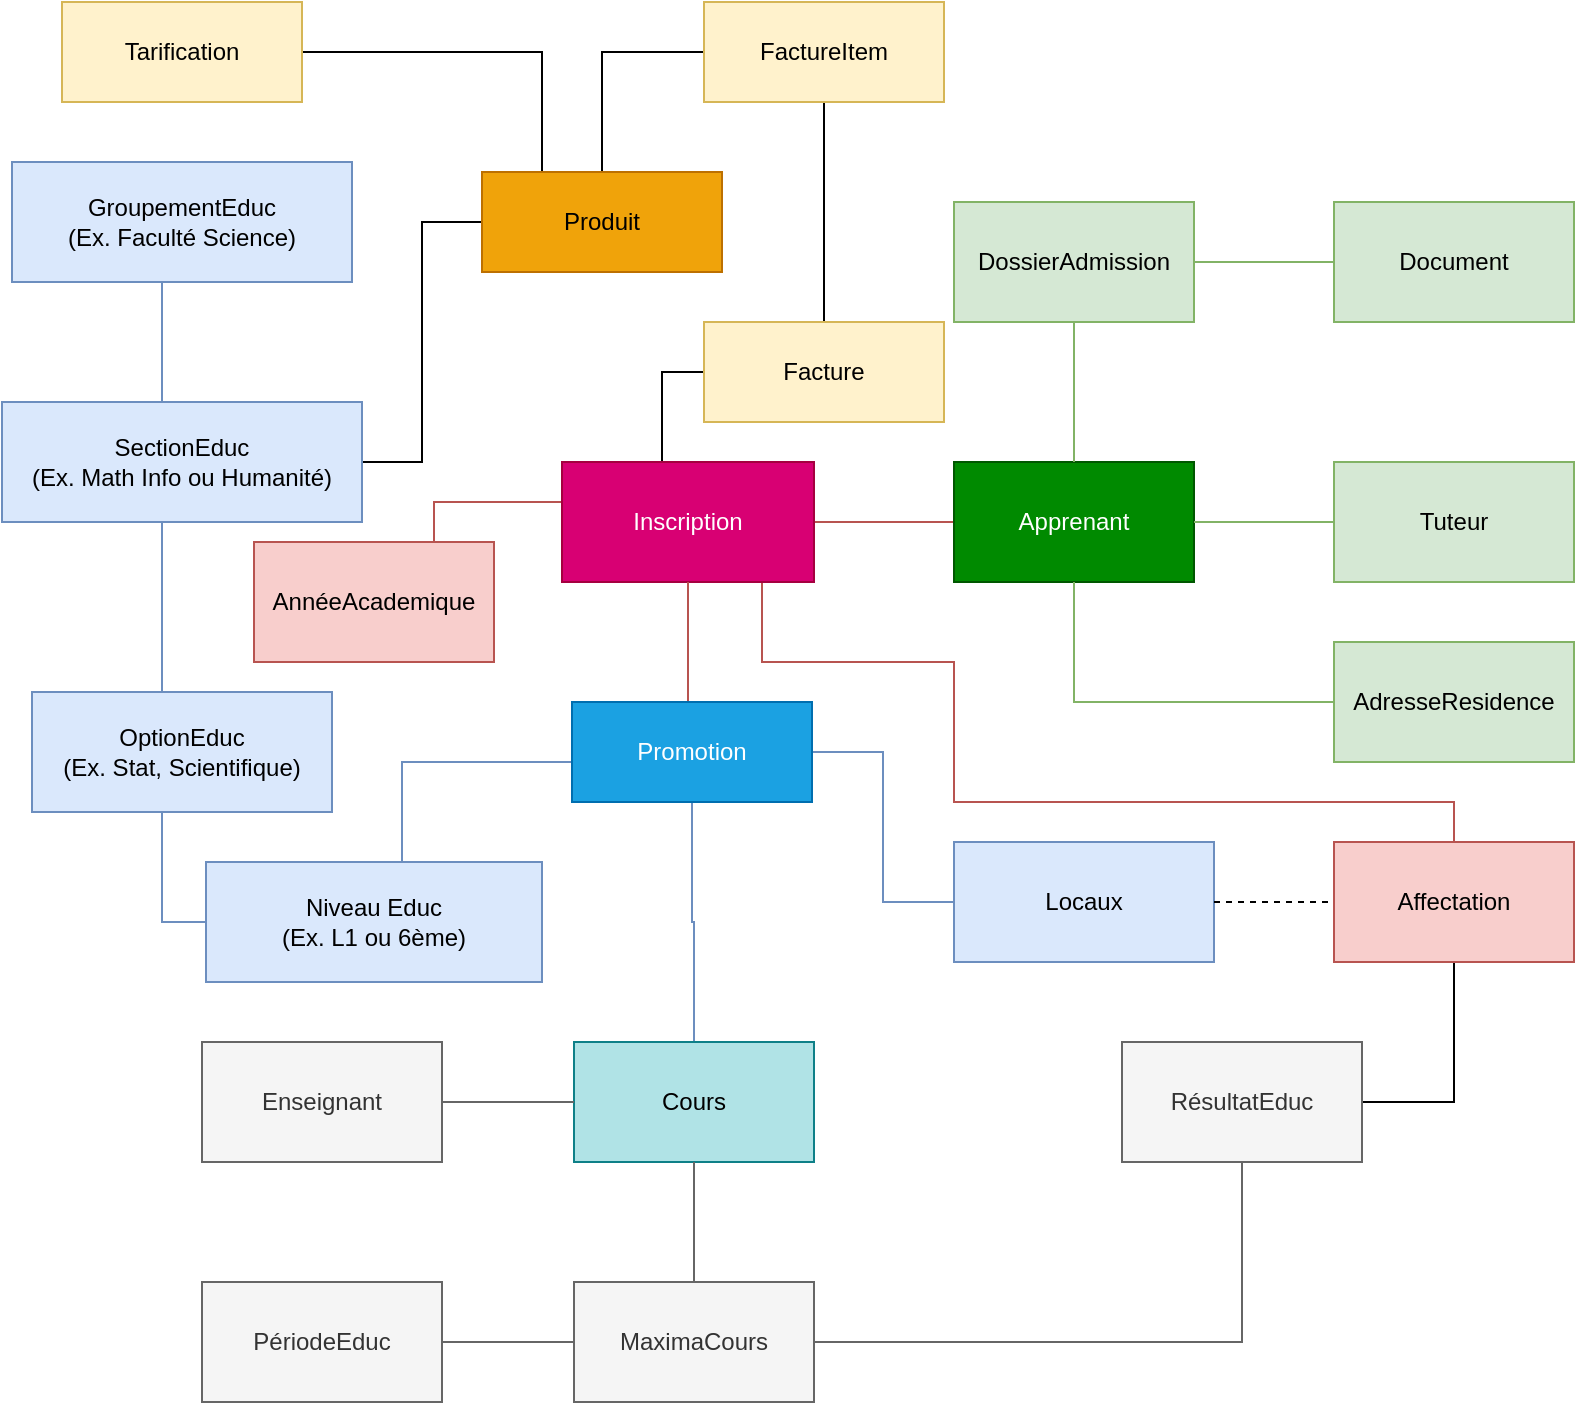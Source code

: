 <mxfile version="24.7.17">
  <diagram name="Page-1" id="k0gQ6U1Mti_EWIR2vih0">
    <mxGraphModel dx="880" dy="460" grid="1" gridSize="10" guides="1" tooltips="1" connect="1" arrows="1" fold="1" page="1" pageScale="1" pageWidth="1169" pageHeight="827" math="0" shadow="0">
      <root>
        <mxCell id="0" />
        <mxCell id="1" parent="0" />
        <mxCell id="Q1lJXksLUn2X054iSv8N-18" style="edgeStyle=orthogonalEdgeStyle;rounded=0;orthogonalLoop=1;jettySize=auto;html=1;endArrow=none;endFill=0;fillColor=#f8cecc;strokeColor=#b85450;" edge="1" parent="1" source="Q1lJXksLUn2X054iSv8N-5" target="Q1lJXksLUn2X054iSv8N-17">
          <mxGeometry relative="1" as="geometry" />
        </mxCell>
        <mxCell id="Q1lJXksLUn2X054iSv8N-5" value="Apprenant" style="rounded=0;whiteSpace=wrap;html=1;fillColor=#008a00;strokeColor=#005700;fontColor=#ffffff;" vertex="1" parent="1">
          <mxGeometry x="636" y="290" width="120" height="60" as="geometry" />
        </mxCell>
        <mxCell id="Q1lJXksLUn2X054iSv8N-11" style="edgeStyle=orthogonalEdgeStyle;rounded=0;orthogonalLoop=1;jettySize=auto;html=1;entryX=0.5;entryY=0;entryDx=0;entryDy=0;endArrow=none;endFill=0;fillColor=#d5e8d4;strokeColor=#82b366;" edge="1" parent="1" source="Q1lJXksLUn2X054iSv8N-7" target="Q1lJXksLUn2X054iSv8N-5">
          <mxGeometry relative="1" as="geometry" />
        </mxCell>
        <mxCell id="Q1lJXksLUn2X054iSv8N-7" value="DossierAdmission" style="rounded=0;whiteSpace=wrap;html=1;fillColor=#d5e8d4;strokeColor=#82b366;" vertex="1" parent="1">
          <mxGeometry x="636" y="160" width="120" height="60" as="geometry" />
        </mxCell>
        <mxCell id="Q1lJXksLUn2X054iSv8N-10" style="edgeStyle=orthogonalEdgeStyle;rounded=0;orthogonalLoop=1;jettySize=auto;html=1;entryX=1;entryY=0.5;entryDx=0;entryDy=0;endArrow=none;endFill=0;fillColor=#d5e8d4;strokeColor=#82b366;" edge="1" parent="1" source="Q1lJXksLUn2X054iSv8N-8" target="Q1lJXksLUn2X054iSv8N-7">
          <mxGeometry relative="1" as="geometry" />
        </mxCell>
        <mxCell id="Q1lJXksLUn2X054iSv8N-8" value="Document" style="rounded=0;whiteSpace=wrap;html=1;fillColor=#d5e8d4;strokeColor=#82b366;" vertex="1" parent="1">
          <mxGeometry x="826" y="160" width="120" height="60" as="geometry" />
        </mxCell>
        <mxCell id="Q1lJXksLUn2X054iSv8N-13" style="edgeStyle=orthogonalEdgeStyle;rounded=0;orthogonalLoop=1;jettySize=auto;html=1;entryX=1;entryY=0.5;entryDx=0;entryDy=0;endArrow=none;endFill=0;fillColor=#d5e8d4;strokeColor=#82b366;" edge="1" parent="1" source="Q1lJXksLUn2X054iSv8N-12" target="Q1lJXksLUn2X054iSv8N-5">
          <mxGeometry relative="1" as="geometry" />
        </mxCell>
        <mxCell id="Q1lJXksLUn2X054iSv8N-12" value="Tuteur" style="rounded=0;whiteSpace=wrap;html=1;fillColor=#d5e8d4;strokeColor=#82b366;" vertex="1" parent="1">
          <mxGeometry x="826" y="290" width="120" height="60" as="geometry" />
        </mxCell>
        <mxCell id="Q1lJXksLUn2X054iSv8N-16" style="edgeStyle=orthogonalEdgeStyle;rounded=0;orthogonalLoop=1;jettySize=auto;html=1;entryX=0.5;entryY=1;entryDx=0;entryDy=0;endArrow=none;endFill=0;fillColor=#d5e8d4;strokeColor=#82b366;" edge="1" parent="1" source="Q1lJXksLUn2X054iSv8N-15" target="Q1lJXksLUn2X054iSv8N-5">
          <mxGeometry relative="1" as="geometry" />
        </mxCell>
        <mxCell id="Q1lJXksLUn2X054iSv8N-15" value="AdresseResidence" style="rounded=0;whiteSpace=wrap;html=1;fillColor=#d5e8d4;strokeColor=#82b366;" vertex="1" parent="1">
          <mxGeometry x="826" y="380" width="120" height="60" as="geometry" />
        </mxCell>
        <mxCell id="Q1lJXksLUn2X054iSv8N-40" style="edgeStyle=orthogonalEdgeStyle;rounded=0;orthogonalLoop=1;jettySize=auto;html=1;entryX=0.5;entryY=0;entryDx=0;entryDy=0;endArrow=none;endFill=0;fillColor=#f8cecc;strokeColor=#b85450;" edge="1" parent="1" source="Q1lJXksLUn2X054iSv8N-17" target="Q1lJXksLUn2X054iSv8N-38">
          <mxGeometry relative="1" as="geometry">
            <Array as="points">
              <mxPoint x="540" y="390" />
              <mxPoint x="636" y="390" />
              <mxPoint x="636" y="460" />
              <mxPoint x="886" y="460" />
            </Array>
          </mxGeometry>
        </mxCell>
        <mxCell id="Q1lJXksLUn2X054iSv8N-63" style="edgeStyle=orthogonalEdgeStyle;rounded=0;orthogonalLoop=1;jettySize=auto;html=1;entryX=0.75;entryY=0;entryDx=0;entryDy=0;fillColor=#f8cecc;strokeColor=#b85450;endArrow=none;endFill=0;" edge="1" parent="1" source="Q1lJXksLUn2X054iSv8N-17" target="Q1lJXksLUn2X054iSv8N-21">
          <mxGeometry relative="1" as="geometry">
            <Array as="points">
              <mxPoint x="376" y="310" />
            </Array>
          </mxGeometry>
        </mxCell>
        <mxCell id="Q1lJXksLUn2X054iSv8N-77" style="edgeStyle=orthogonalEdgeStyle;rounded=0;orthogonalLoop=1;jettySize=auto;html=1;entryX=0;entryY=0.5;entryDx=0;entryDy=0;endArrow=none;endFill=0;" edge="1" parent="1" source="Q1lJXksLUn2X054iSv8N-17" target="Q1lJXksLUn2X054iSv8N-72">
          <mxGeometry relative="1" as="geometry">
            <Array as="points">
              <mxPoint x="490" y="245" />
            </Array>
          </mxGeometry>
        </mxCell>
        <mxCell id="Q1lJXksLUn2X054iSv8N-17" value="Inscription" style="rounded=0;whiteSpace=wrap;html=1;fillColor=#d80073;strokeColor=#A50040;fontColor=#ffffff;" vertex="1" parent="1">
          <mxGeometry x="440" y="290" width="126" height="60" as="geometry" />
        </mxCell>
        <mxCell id="Q1lJXksLUn2X054iSv8N-20" style="edgeStyle=orthogonalEdgeStyle;rounded=0;orthogonalLoop=1;jettySize=auto;html=1;entryX=0.5;entryY=1;entryDx=0;entryDy=0;endArrow=none;endFill=0;fillColor=#f8cecc;strokeColor=#b85450;" edge="1" parent="1" target="Q1lJXksLUn2X054iSv8N-17">
          <mxGeometry relative="1" as="geometry">
            <mxPoint x="506" y="410" as="sourcePoint" />
            <Array as="points">
              <mxPoint x="503" y="410" />
            </Array>
          </mxGeometry>
        </mxCell>
        <mxCell id="Q1lJXksLUn2X054iSv8N-44" style="edgeStyle=orthogonalEdgeStyle;rounded=0;orthogonalLoop=1;jettySize=auto;html=1;entryX=0.5;entryY=0;entryDx=0;entryDy=0;endArrow=none;endFill=0;fillColor=#dae8fc;strokeColor=#6c8ebf;" edge="1" parent="1" source="Q1lJXksLUn2X054iSv8N-19" target="Q1lJXksLUn2X054iSv8N-43">
          <mxGeometry relative="1" as="geometry" />
        </mxCell>
        <mxCell id="Q1lJXksLUn2X054iSv8N-60" style="edgeStyle=orthogonalEdgeStyle;rounded=0;orthogonalLoop=1;jettySize=auto;html=1;entryX=0.702;entryY=0.01;entryDx=0;entryDy=0;endArrow=none;endFill=0;fillColor=#dae8fc;strokeColor=#6c8ebf;entryPerimeter=0;" edge="1" parent="1" source="Q1lJXksLUn2X054iSv8N-19" target="Q1lJXksLUn2X054iSv8N-28">
          <mxGeometry relative="1" as="geometry">
            <Array as="points">
              <mxPoint x="360" y="440" />
              <mxPoint x="360" y="491" />
            </Array>
          </mxGeometry>
        </mxCell>
        <mxCell id="Q1lJXksLUn2X054iSv8N-61" style="edgeStyle=orthogonalEdgeStyle;rounded=0;orthogonalLoop=1;jettySize=auto;html=1;entryX=0;entryY=0.5;entryDx=0;entryDy=0;endArrow=none;endFill=0;fillColor=#dae8fc;strokeColor=#6c8ebf;" edge="1" parent="1" source="Q1lJXksLUn2X054iSv8N-19" target="Q1lJXksLUn2X054iSv8N-35">
          <mxGeometry relative="1" as="geometry" />
        </mxCell>
        <mxCell id="Q1lJXksLUn2X054iSv8N-19" value="Promotion" style="rounded=0;whiteSpace=wrap;html=1;fillColor=#1ba1e2;strokeColor=#006EAF;fontColor=#ffffff;" vertex="1" parent="1">
          <mxGeometry x="445" y="410" width="120" height="50" as="geometry" />
        </mxCell>
        <mxCell id="Q1lJXksLUn2X054iSv8N-21" value="AnnéeAcademique" style="rounded=0;whiteSpace=wrap;html=1;fillColor=#f8cecc;strokeColor=#b85450;" vertex="1" parent="1">
          <mxGeometry x="286" y="330" width="120" height="60" as="geometry" />
        </mxCell>
        <mxCell id="Q1lJXksLUn2X054iSv8N-29" style="edgeStyle=orthogonalEdgeStyle;rounded=0;orthogonalLoop=1;jettySize=auto;html=1;entryX=0;entryY=0.5;entryDx=0;entryDy=0;endArrow=none;endFill=0;fillColor=#dae8fc;strokeColor=#6c8ebf;" edge="1" parent="1" target="Q1lJXksLUn2X054iSv8N-28">
          <mxGeometry relative="1" as="geometry">
            <mxPoint x="240" y="465" as="sourcePoint" />
            <mxPoint x="380" y="590" as="targetPoint" />
            <Array as="points">
              <mxPoint x="240" y="520" />
            </Array>
          </mxGeometry>
        </mxCell>
        <mxCell id="Q1lJXksLUn2X054iSv8N-23" value="OptionEduc&lt;div&gt;(Ex. Stat, Scientifique)&lt;/div&gt;" style="rounded=0;whiteSpace=wrap;html=1;fillColor=#dae8fc;strokeColor=#6c8ebf;" vertex="1" parent="1">
          <mxGeometry x="175" y="405" width="150" height="60" as="geometry" />
        </mxCell>
        <mxCell id="Q1lJXksLUn2X054iSv8N-27" style="edgeStyle=orthogonalEdgeStyle;rounded=0;orthogonalLoop=1;jettySize=auto;html=1;entryX=0.5;entryY=0;entryDx=0;entryDy=0;endArrow=none;endFill=0;fillColor=#dae8fc;strokeColor=#6c8ebf;" edge="1" parent="1" source="Q1lJXksLUn2X054iSv8N-26" target="Q1lJXksLUn2X054iSv8N-23">
          <mxGeometry relative="1" as="geometry">
            <Array as="points">
              <mxPoint x="240" y="405" />
            </Array>
          </mxGeometry>
        </mxCell>
        <mxCell id="Q1lJXksLUn2X054iSv8N-68" style="edgeStyle=orthogonalEdgeStyle;rounded=0;orthogonalLoop=1;jettySize=auto;html=1;entryX=0;entryY=0.5;entryDx=0;entryDy=0;endArrow=none;endFill=0;" edge="1" parent="1" source="Q1lJXksLUn2X054iSv8N-26" target="Q1lJXksLUn2X054iSv8N-66">
          <mxGeometry relative="1" as="geometry" />
        </mxCell>
        <mxCell id="Q1lJXksLUn2X054iSv8N-26" value="SectionEduc&lt;div&gt;(Ex. Math Info ou Humanité)&lt;/div&gt;" style="rounded=0;whiteSpace=wrap;html=1;fillColor=#dae8fc;strokeColor=#6c8ebf;" vertex="1" parent="1">
          <mxGeometry x="160" y="260" width="180" height="60" as="geometry" />
        </mxCell>
        <mxCell id="Q1lJXksLUn2X054iSv8N-28" value="Niveau Educ&lt;div&gt;(Ex. L1 ou 6ème)&lt;/div&gt;" style="rounded=0;whiteSpace=wrap;html=1;fillColor=#dae8fc;strokeColor=#6c8ebf;" vertex="1" parent="1">
          <mxGeometry x="262" y="490" width="168" height="60" as="geometry" />
        </mxCell>
        <mxCell id="Q1lJXksLUn2X054iSv8N-33" style="edgeStyle=orthogonalEdgeStyle;rounded=0;orthogonalLoop=1;jettySize=auto;html=1;entryX=0.5;entryY=0;entryDx=0;entryDy=0;endArrow=none;endFill=0;fillColor=#dae8fc;strokeColor=#6c8ebf;" edge="1" parent="1" source="Q1lJXksLUn2X054iSv8N-32" target="Q1lJXksLUn2X054iSv8N-26">
          <mxGeometry relative="1" as="geometry">
            <Array as="points">
              <mxPoint x="240" y="260" />
            </Array>
          </mxGeometry>
        </mxCell>
        <mxCell id="Q1lJXksLUn2X054iSv8N-32" value="GroupementEduc&lt;div&gt;(Ex. Faculté Science)&lt;/div&gt;" style="rounded=0;whiteSpace=wrap;html=1;fillColor=#dae8fc;strokeColor=#6c8ebf;" vertex="1" parent="1">
          <mxGeometry x="165" y="140" width="170" height="60" as="geometry" />
        </mxCell>
        <mxCell id="Q1lJXksLUn2X054iSv8N-35" value="Locaux" style="rounded=0;whiteSpace=wrap;html=1;fillColor=#dae8fc;strokeColor=#6c8ebf;" vertex="1" parent="1">
          <mxGeometry x="636" y="480" width="130" height="60" as="geometry" />
        </mxCell>
        <mxCell id="Q1lJXksLUn2X054iSv8N-51" style="edgeStyle=orthogonalEdgeStyle;rounded=0;orthogonalLoop=1;jettySize=auto;html=1;entryX=1;entryY=0.5;entryDx=0;entryDy=0;endArrow=none;endFill=0;" edge="1" parent="1" source="Q1lJXksLUn2X054iSv8N-38" target="Q1lJXksLUn2X054iSv8N-50">
          <mxGeometry relative="1" as="geometry" />
        </mxCell>
        <mxCell id="Q1lJXksLUn2X054iSv8N-38" value="Affectation" style="rounded=0;whiteSpace=wrap;html=1;fillColor=#f8cecc;strokeColor=#b85450;" vertex="1" parent="1">
          <mxGeometry x="826" y="480" width="120" height="60" as="geometry" />
        </mxCell>
        <mxCell id="Q1lJXksLUn2X054iSv8N-43" value="Cours" style="rounded=0;whiteSpace=wrap;html=1;fillColor=#b0e3e6;strokeColor=#0e8088;" vertex="1" parent="1">
          <mxGeometry x="446" y="580" width="120" height="60" as="geometry" />
        </mxCell>
        <mxCell id="Q1lJXksLUn2X054iSv8N-48" style="edgeStyle=orthogonalEdgeStyle;rounded=0;orthogonalLoop=1;jettySize=auto;html=1;entryX=0;entryY=0.5;entryDx=0;entryDy=0;endArrow=none;endFill=0;fillColor=#f5f5f5;strokeColor=#666666;" edge="1" parent="1" source="Q1lJXksLUn2X054iSv8N-47" target="Q1lJXksLUn2X054iSv8N-43">
          <mxGeometry relative="1" as="geometry" />
        </mxCell>
        <mxCell id="Q1lJXksLUn2X054iSv8N-47" value="Enseignant" style="rounded=0;whiteSpace=wrap;html=1;fillColor=#f5f5f5;fontColor=#333333;strokeColor=#666666;" vertex="1" parent="1">
          <mxGeometry x="260" y="580" width="120" height="60" as="geometry" />
        </mxCell>
        <mxCell id="Q1lJXksLUn2X054iSv8N-57" style="edgeStyle=orthogonalEdgeStyle;rounded=0;orthogonalLoop=1;jettySize=auto;html=1;entryX=0;entryY=0.5;entryDx=0;entryDy=0;endArrow=none;endFill=0;fillColor=#f5f5f5;strokeColor=#666666;" edge="1" parent="1" source="Q1lJXksLUn2X054iSv8N-49" target="Q1lJXksLUn2X054iSv8N-54">
          <mxGeometry relative="1" as="geometry" />
        </mxCell>
        <mxCell id="Q1lJXksLUn2X054iSv8N-49" value="PériodeEduc" style="rounded=0;whiteSpace=wrap;html=1;fillColor=#f5f5f5;fontColor=#333333;strokeColor=#666666;" vertex="1" parent="1">
          <mxGeometry x="260" y="700" width="120" height="60" as="geometry" />
        </mxCell>
        <mxCell id="Q1lJXksLUn2X054iSv8N-58" style="edgeStyle=orthogonalEdgeStyle;rounded=0;orthogonalLoop=1;jettySize=auto;html=1;entryX=1;entryY=0.5;entryDx=0;entryDy=0;endArrow=none;endFill=0;fillColor=#f5f5f5;strokeColor=#666666;" edge="1" parent="1" source="Q1lJXksLUn2X054iSv8N-50" target="Q1lJXksLUn2X054iSv8N-54">
          <mxGeometry relative="1" as="geometry">
            <Array as="points">
              <mxPoint x="780" y="730" />
            </Array>
          </mxGeometry>
        </mxCell>
        <mxCell id="Q1lJXksLUn2X054iSv8N-50" value="RésultatEduc" style="rounded=0;whiteSpace=wrap;html=1;fillColor=#f5f5f5;strokeColor=#666666;fontColor=#333333;" vertex="1" parent="1">
          <mxGeometry x="720" y="580" width="120" height="60" as="geometry" />
        </mxCell>
        <mxCell id="Q1lJXksLUn2X054iSv8N-55" style="edgeStyle=orthogonalEdgeStyle;rounded=0;orthogonalLoop=1;jettySize=auto;html=1;entryX=0.5;entryY=1;entryDx=0;entryDy=0;endArrow=none;endFill=0;fillColor=#f5f5f5;strokeColor=#666666;" edge="1" parent="1" source="Q1lJXksLUn2X054iSv8N-54" target="Q1lJXksLUn2X054iSv8N-43">
          <mxGeometry relative="1" as="geometry" />
        </mxCell>
        <mxCell id="Q1lJXksLUn2X054iSv8N-54" value="MaximaCours" style="rounded=0;whiteSpace=wrap;html=1;fillColor=#f5f5f5;strokeColor=#666666;fontColor=#333333;" vertex="1" parent="1">
          <mxGeometry x="446" y="700" width="120" height="60" as="geometry" />
        </mxCell>
        <mxCell id="Q1lJXksLUn2X054iSv8N-62" value="" style="endArrow=none;dashed=1;html=1;rounded=0;entryX=0;entryY=0.5;entryDx=0;entryDy=0;exitX=1;exitY=0.5;exitDx=0;exitDy=0;" edge="1" parent="1" source="Q1lJXksLUn2X054iSv8N-35" target="Q1lJXksLUn2X054iSv8N-38">
          <mxGeometry width="50" height="50" relative="1" as="geometry">
            <mxPoint x="766" y="515" as="sourcePoint" />
            <mxPoint x="816" y="465" as="targetPoint" />
          </mxGeometry>
        </mxCell>
        <mxCell id="Q1lJXksLUn2X054iSv8N-67" style="edgeStyle=orthogonalEdgeStyle;rounded=0;orthogonalLoop=1;jettySize=auto;html=1;endArrow=none;endFill=0;" edge="1" parent="1" source="Q1lJXksLUn2X054iSv8N-65" target="Q1lJXksLUn2X054iSv8N-66">
          <mxGeometry relative="1" as="geometry">
            <Array as="points">
              <mxPoint x="430" y="85" />
            </Array>
          </mxGeometry>
        </mxCell>
        <mxCell id="Q1lJXksLUn2X054iSv8N-65" value="Tarification" style="rounded=0;whiteSpace=wrap;html=1;fillColor=#fff2cc;strokeColor=#d6b656;" vertex="1" parent="1">
          <mxGeometry x="190" y="60" width="120" height="50" as="geometry" />
        </mxCell>
        <mxCell id="Q1lJXksLUn2X054iSv8N-73" style="edgeStyle=orthogonalEdgeStyle;rounded=0;orthogonalLoop=1;jettySize=auto;html=1;entryX=0;entryY=0.5;entryDx=0;entryDy=0;endArrow=none;endFill=0;" edge="1" parent="1" source="Q1lJXksLUn2X054iSv8N-66" target="Q1lJXksLUn2X054iSv8N-70">
          <mxGeometry relative="1" as="geometry" />
        </mxCell>
        <mxCell id="Q1lJXksLUn2X054iSv8N-66" value="Produit" style="rounded=0;whiteSpace=wrap;html=1;fillColor=#f0a30a;strokeColor=#BD7000;fontColor=#000000;" vertex="1" parent="1">
          <mxGeometry x="400" y="145" width="120" height="50" as="geometry" />
        </mxCell>
        <mxCell id="Q1lJXksLUn2X054iSv8N-74" style="edgeStyle=orthogonalEdgeStyle;rounded=0;orthogonalLoop=1;jettySize=auto;html=1;entryX=0.5;entryY=0;entryDx=0;entryDy=0;endArrow=none;endFill=0;" edge="1" parent="1" source="Q1lJXksLUn2X054iSv8N-70" target="Q1lJXksLUn2X054iSv8N-72">
          <mxGeometry relative="1" as="geometry" />
        </mxCell>
        <mxCell id="Q1lJXksLUn2X054iSv8N-70" value="FactureItem" style="rounded=0;whiteSpace=wrap;html=1;fillColor=#fff2cc;strokeColor=#d6b656;" vertex="1" parent="1">
          <mxGeometry x="511" y="60" width="120" height="50" as="geometry" />
        </mxCell>
        <mxCell id="Q1lJXksLUn2X054iSv8N-72" value="Facture" style="rounded=0;whiteSpace=wrap;html=1;fillColor=#fff2cc;strokeColor=#d6b656;" vertex="1" parent="1">
          <mxGeometry x="511" y="220" width="120" height="50" as="geometry" />
        </mxCell>
      </root>
    </mxGraphModel>
  </diagram>
</mxfile>
